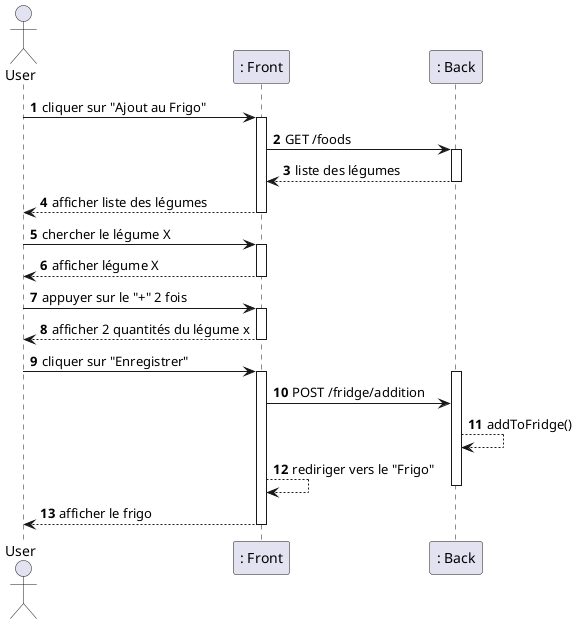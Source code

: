 @startuml
actor User
autonumber

participant ": Front" as frontend
participant ": Back" as backend

User -> frontend: cliquer sur "Ajout au Frigo"
activate frontend
frontend -> backend: GET /foods
activate backend
backend --> frontend: liste des légumes
deactivate backend
User <-- frontend: afficher liste des légumes
deactivate frontend

User -> frontend: chercher le légume X
activate frontend
User <-- frontend: afficher légume X
deactivate frontend
User -> frontend: appuyer sur le "+" 2 fois
activate frontend
User <-- frontend: afficher 2 quantités du légume x
deactivate frontend

User -> frontend: cliquer sur "Enregistrer"
activate frontend
activate backend
frontend -> backend: POST /fridge/addition
backend --> backend: addToFridge()
frontend --> frontend: rediriger vers le "Frigo"
deactivate backend
User <-- frontend: afficher le frigo
deactivate frontend
@enduml